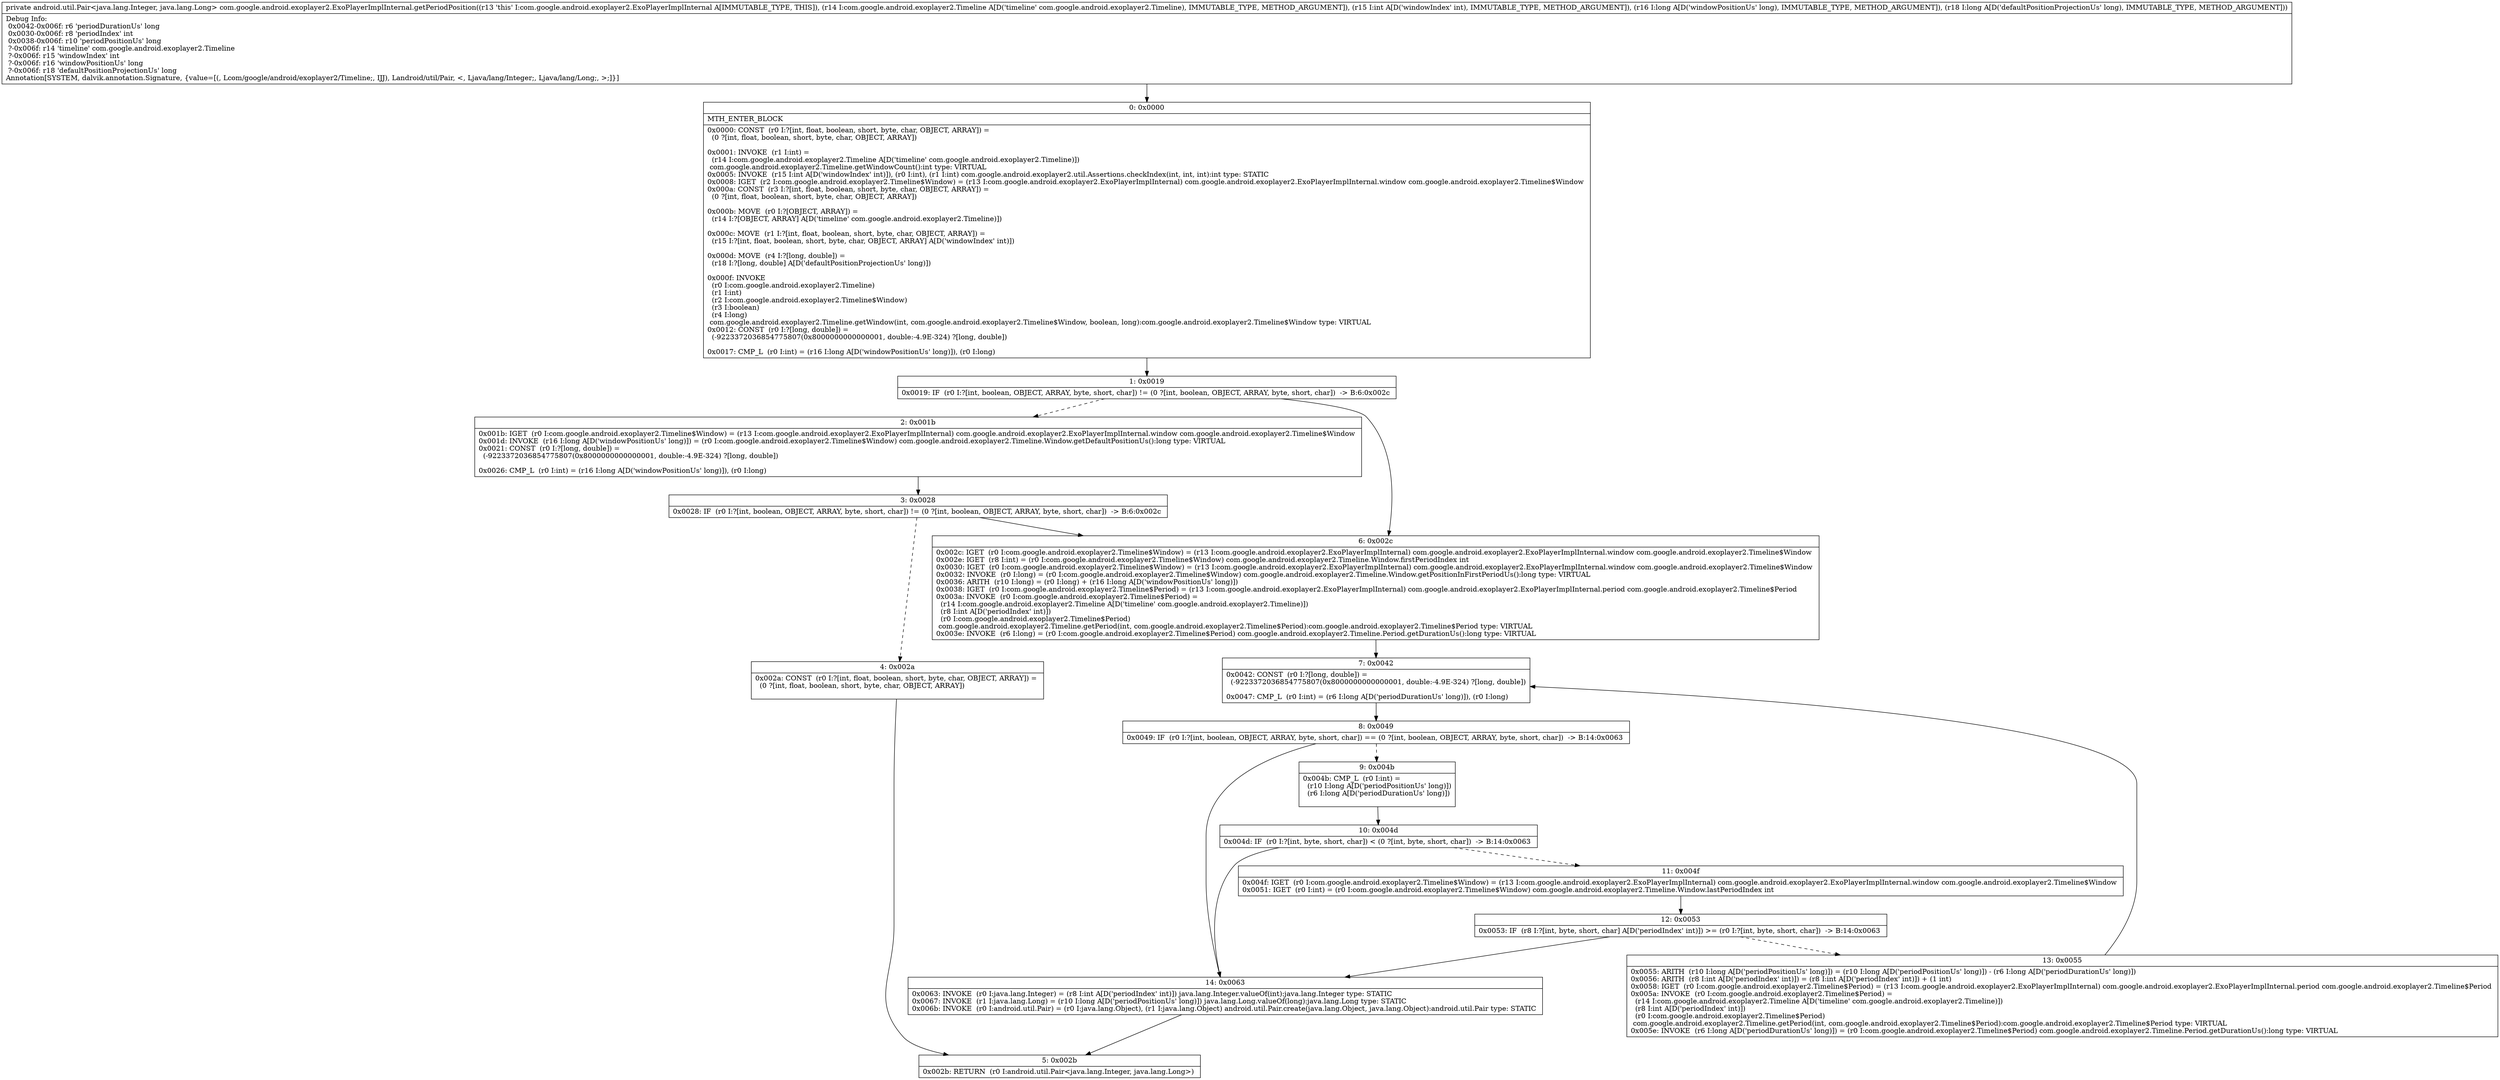 digraph "CFG forcom.google.android.exoplayer2.ExoPlayerImplInternal.getPeriodPosition(Lcom\/google\/android\/exoplayer2\/Timeline;IJJ)Landroid\/util\/Pair;" {
Node_0 [shape=record,label="{0\:\ 0x0000|MTH_ENTER_BLOCK\l|0x0000: CONST  (r0 I:?[int, float, boolean, short, byte, char, OBJECT, ARRAY]) = \l  (0 ?[int, float, boolean, short, byte, char, OBJECT, ARRAY])\l \l0x0001: INVOKE  (r1 I:int) = \l  (r14 I:com.google.android.exoplayer2.Timeline A[D('timeline' com.google.android.exoplayer2.Timeline)])\l com.google.android.exoplayer2.Timeline.getWindowCount():int type: VIRTUAL \l0x0005: INVOKE  (r15 I:int A[D('windowIndex' int)]), (r0 I:int), (r1 I:int) com.google.android.exoplayer2.util.Assertions.checkIndex(int, int, int):int type: STATIC \l0x0008: IGET  (r2 I:com.google.android.exoplayer2.Timeline$Window) = (r13 I:com.google.android.exoplayer2.ExoPlayerImplInternal) com.google.android.exoplayer2.ExoPlayerImplInternal.window com.google.android.exoplayer2.Timeline$Window \l0x000a: CONST  (r3 I:?[int, float, boolean, short, byte, char, OBJECT, ARRAY]) = \l  (0 ?[int, float, boolean, short, byte, char, OBJECT, ARRAY])\l \l0x000b: MOVE  (r0 I:?[OBJECT, ARRAY]) = \l  (r14 I:?[OBJECT, ARRAY] A[D('timeline' com.google.android.exoplayer2.Timeline)])\l \l0x000c: MOVE  (r1 I:?[int, float, boolean, short, byte, char, OBJECT, ARRAY]) = \l  (r15 I:?[int, float, boolean, short, byte, char, OBJECT, ARRAY] A[D('windowIndex' int)])\l \l0x000d: MOVE  (r4 I:?[long, double]) = \l  (r18 I:?[long, double] A[D('defaultPositionProjectionUs' long)])\l \l0x000f: INVOKE  \l  (r0 I:com.google.android.exoplayer2.Timeline)\l  (r1 I:int)\l  (r2 I:com.google.android.exoplayer2.Timeline$Window)\l  (r3 I:boolean)\l  (r4 I:long)\l com.google.android.exoplayer2.Timeline.getWindow(int, com.google.android.exoplayer2.Timeline$Window, boolean, long):com.google.android.exoplayer2.Timeline$Window type: VIRTUAL \l0x0012: CONST  (r0 I:?[long, double]) = \l  (\-9223372036854775807(0x8000000000000001, double:\-4.9E\-324) ?[long, double])\l \l0x0017: CMP_L  (r0 I:int) = (r16 I:long A[D('windowPositionUs' long)]), (r0 I:long) \l}"];
Node_1 [shape=record,label="{1\:\ 0x0019|0x0019: IF  (r0 I:?[int, boolean, OBJECT, ARRAY, byte, short, char]) != (0 ?[int, boolean, OBJECT, ARRAY, byte, short, char])  \-\> B:6:0x002c \l}"];
Node_2 [shape=record,label="{2\:\ 0x001b|0x001b: IGET  (r0 I:com.google.android.exoplayer2.Timeline$Window) = (r13 I:com.google.android.exoplayer2.ExoPlayerImplInternal) com.google.android.exoplayer2.ExoPlayerImplInternal.window com.google.android.exoplayer2.Timeline$Window \l0x001d: INVOKE  (r16 I:long A[D('windowPositionUs' long)]) = (r0 I:com.google.android.exoplayer2.Timeline$Window) com.google.android.exoplayer2.Timeline.Window.getDefaultPositionUs():long type: VIRTUAL \l0x0021: CONST  (r0 I:?[long, double]) = \l  (\-9223372036854775807(0x8000000000000001, double:\-4.9E\-324) ?[long, double])\l \l0x0026: CMP_L  (r0 I:int) = (r16 I:long A[D('windowPositionUs' long)]), (r0 I:long) \l}"];
Node_3 [shape=record,label="{3\:\ 0x0028|0x0028: IF  (r0 I:?[int, boolean, OBJECT, ARRAY, byte, short, char]) != (0 ?[int, boolean, OBJECT, ARRAY, byte, short, char])  \-\> B:6:0x002c \l}"];
Node_4 [shape=record,label="{4\:\ 0x002a|0x002a: CONST  (r0 I:?[int, float, boolean, short, byte, char, OBJECT, ARRAY]) = \l  (0 ?[int, float, boolean, short, byte, char, OBJECT, ARRAY])\l \l}"];
Node_5 [shape=record,label="{5\:\ 0x002b|0x002b: RETURN  (r0 I:android.util.Pair\<java.lang.Integer, java.lang.Long\>) \l}"];
Node_6 [shape=record,label="{6\:\ 0x002c|0x002c: IGET  (r0 I:com.google.android.exoplayer2.Timeline$Window) = (r13 I:com.google.android.exoplayer2.ExoPlayerImplInternal) com.google.android.exoplayer2.ExoPlayerImplInternal.window com.google.android.exoplayer2.Timeline$Window \l0x002e: IGET  (r8 I:int) = (r0 I:com.google.android.exoplayer2.Timeline$Window) com.google.android.exoplayer2.Timeline.Window.firstPeriodIndex int \l0x0030: IGET  (r0 I:com.google.android.exoplayer2.Timeline$Window) = (r13 I:com.google.android.exoplayer2.ExoPlayerImplInternal) com.google.android.exoplayer2.ExoPlayerImplInternal.window com.google.android.exoplayer2.Timeline$Window \l0x0032: INVOKE  (r0 I:long) = (r0 I:com.google.android.exoplayer2.Timeline$Window) com.google.android.exoplayer2.Timeline.Window.getPositionInFirstPeriodUs():long type: VIRTUAL \l0x0036: ARITH  (r10 I:long) = (r0 I:long) + (r16 I:long A[D('windowPositionUs' long)]) \l0x0038: IGET  (r0 I:com.google.android.exoplayer2.Timeline$Period) = (r13 I:com.google.android.exoplayer2.ExoPlayerImplInternal) com.google.android.exoplayer2.ExoPlayerImplInternal.period com.google.android.exoplayer2.Timeline$Period \l0x003a: INVOKE  (r0 I:com.google.android.exoplayer2.Timeline$Period) = \l  (r14 I:com.google.android.exoplayer2.Timeline A[D('timeline' com.google.android.exoplayer2.Timeline)])\l  (r8 I:int A[D('periodIndex' int)])\l  (r0 I:com.google.android.exoplayer2.Timeline$Period)\l com.google.android.exoplayer2.Timeline.getPeriod(int, com.google.android.exoplayer2.Timeline$Period):com.google.android.exoplayer2.Timeline$Period type: VIRTUAL \l0x003e: INVOKE  (r6 I:long) = (r0 I:com.google.android.exoplayer2.Timeline$Period) com.google.android.exoplayer2.Timeline.Period.getDurationUs():long type: VIRTUAL \l}"];
Node_7 [shape=record,label="{7\:\ 0x0042|0x0042: CONST  (r0 I:?[long, double]) = \l  (\-9223372036854775807(0x8000000000000001, double:\-4.9E\-324) ?[long, double])\l \l0x0047: CMP_L  (r0 I:int) = (r6 I:long A[D('periodDurationUs' long)]), (r0 I:long) \l}"];
Node_8 [shape=record,label="{8\:\ 0x0049|0x0049: IF  (r0 I:?[int, boolean, OBJECT, ARRAY, byte, short, char]) == (0 ?[int, boolean, OBJECT, ARRAY, byte, short, char])  \-\> B:14:0x0063 \l}"];
Node_9 [shape=record,label="{9\:\ 0x004b|0x004b: CMP_L  (r0 I:int) = \l  (r10 I:long A[D('periodPositionUs' long)])\l  (r6 I:long A[D('periodDurationUs' long)])\l \l}"];
Node_10 [shape=record,label="{10\:\ 0x004d|0x004d: IF  (r0 I:?[int, byte, short, char]) \< (0 ?[int, byte, short, char])  \-\> B:14:0x0063 \l}"];
Node_11 [shape=record,label="{11\:\ 0x004f|0x004f: IGET  (r0 I:com.google.android.exoplayer2.Timeline$Window) = (r13 I:com.google.android.exoplayer2.ExoPlayerImplInternal) com.google.android.exoplayer2.ExoPlayerImplInternal.window com.google.android.exoplayer2.Timeline$Window \l0x0051: IGET  (r0 I:int) = (r0 I:com.google.android.exoplayer2.Timeline$Window) com.google.android.exoplayer2.Timeline.Window.lastPeriodIndex int \l}"];
Node_12 [shape=record,label="{12\:\ 0x0053|0x0053: IF  (r8 I:?[int, byte, short, char] A[D('periodIndex' int)]) \>= (r0 I:?[int, byte, short, char])  \-\> B:14:0x0063 \l}"];
Node_13 [shape=record,label="{13\:\ 0x0055|0x0055: ARITH  (r10 I:long A[D('periodPositionUs' long)]) = (r10 I:long A[D('periodPositionUs' long)]) \- (r6 I:long A[D('periodDurationUs' long)]) \l0x0056: ARITH  (r8 I:int A[D('periodIndex' int)]) = (r8 I:int A[D('periodIndex' int)]) + (1 int) \l0x0058: IGET  (r0 I:com.google.android.exoplayer2.Timeline$Period) = (r13 I:com.google.android.exoplayer2.ExoPlayerImplInternal) com.google.android.exoplayer2.ExoPlayerImplInternal.period com.google.android.exoplayer2.Timeline$Period \l0x005a: INVOKE  (r0 I:com.google.android.exoplayer2.Timeline$Period) = \l  (r14 I:com.google.android.exoplayer2.Timeline A[D('timeline' com.google.android.exoplayer2.Timeline)])\l  (r8 I:int A[D('periodIndex' int)])\l  (r0 I:com.google.android.exoplayer2.Timeline$Period)\l com.google.android.exoplayer2.Timeline.getPeriod(int, com.google.android.exoplayer2.Timeline$Period):com.google.android.exoplayer2.Timeline$Period type: VIRTUAL \l0x005e: INVOKE  (r6 I:long A[D('periodDurationUs' long)]) = (r0 I:com.google.android.exoplayer2.Timeline$Period) com.google.android.exoplayer2.Timeline.Period.getDurationUs():long type: VIRTUAL \l}"];
Node_14 [shape=record,label="{14\:\ 0x0063|0x0063: INVOKE  (r0 I:java.lang.Integer) = (r8 I:int A[D('periodIndex' int)]) java.lang.Integer.valueOf(int):java.lang.Integer type: STATIC \l0x0067: INVOKE  (r1 I:java.lang.Long) = (r10 I:long A[D('periodPositionUs' long)]) java.lang.Long.valueOf(long):java.lang.Long type: STATIC \l0x006b: INVOKE  (r0 I:android.util.Pair) = (r0 I:java.lang.Object), (r1 I:java.lang.Object) android.util.Pair.create(java.lang.Object, java.lang.Object):android.util.Pair type: STATIC \l}"];
MethodNode[shape=record,label="{private android.util.Pair\<java.lang.Integer, java.lang.Long\> com.google.android.exoplayer2.ExoPlayerImplInternal.getPeriodPosition((r13 'this' I:com.google.android.exoplayer2.ExoPlayerImplInternal A[IMMUTABLE_TYPE, THIS]), (r14 I:com.google.android.exoplayer2.Timeline A[D('timeline' com.google.android.exoplayer2.Timeline), IMMUTABLE_TYPE, METHOD_ARGUMENT]), (r15 I:int A[D('windowIndex' int), IMMUTABLE_TYPE, METHOD_ARGUMENT]), (r16 I:long A[D('windowPositionUs' long), IMMUTABLE_TYPE, METHOD_ARGUMENT]), (r18 I:long A[D('defaultPositionProjectionUs' long), IMMUTABLE_TYPE, METHOD_ARGUMENT]))  | Debug Info:\l  0x0042\-0x006f: r6 'periodDurationUs' long\l  0x0030\-0x006f: r8 'periodIndex' int\l  0x0038\-0x006f: r10 'periodPositionUs' long\l  ?\-0x006f: r14 'timeline' com.google.android.exoplayer2.Timeline\l  ?\-0x006f: r15 'windowIndex' int\l  ?\-0x006f: r16 'windowPositionUs' long\l  ?\-0x006f: r18 'defaultPositionProjectionUs' long\lAnnotation[SYSTEM, dalvik.annotation.Signature, \{value=[(, Lcom\/google\/android\/exoplayer2\/Timeline;, IJJ), Landroid\/util\/Pair, \<, Ljava\/lang\/Integer;, Ljava\/lang\/Long;, \>;]\}]\l}"];
MethodNode -> Node_0;
Node_0 -> Node_1;
Node_1 -> Node_2[style=dashed];
Node_1 -> Node_6;
Node_2 -> Node_3;
Node_3 -> Node_4[style=dashed];
Node_3 -> Node_6;
Node_4 -> Node_5;
Node_6 -> Node_7;
Node_7 -> Node_8;
Node_8 -> Node_9[style=dashed];
Node_8 -> Node_14;
Node_9 -> Node_10;
Node_10 -> Node_11[style=dashed];
Node_10 -> Node_14;
Node_11 -> Node_12;
Node_12 -> Node_13[style=dashed];
Node_12 -> Node_14;
Node_13 -> Node_7;
Node_14 -> Node_5;
}


